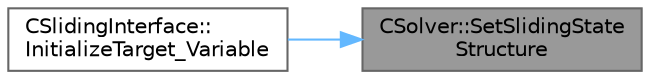 digraph "CSolver::SetSlidingStateStructure"
{
 // LATEX_PDF_SIZE
  bgcolor="transparent";
  edge [fontname=Helvetica,fontsize=10,labelfontname=Helvetica,labelfontsize=10];
  node [fontname=Helvetica,fontsize=10,shape=box,height=0.2,width=0.4];
  rankdir="RL";
  Node1 [id="Node000001",label="CSolver::SetSlidingState\lStructure",height=0.2,width=0.4,color="gray40", fillcolor="grey60", style="filled", fontcolor="black",tooltip="Allocates the final pointer of SlidingState depending on how many donor vertex donate to it...."];
  Node1 -> Node2 [id="edge1_Node000001_Node000002",dir="back",color="steelblue1",style="solid",tooltip=" "];
  Node2 [id="Node000002",label="CSlidingInterface::\lInitializeTarget_Variable",height=0.2,width=0.4,color="grey40", fillcolor="white", style="filled",URL="$classCSlidingInterface.html#a138372183195f68747b652191b12f0b5",tooltip="A virtual member, initializes the target variable for sliding mesh."];
}
